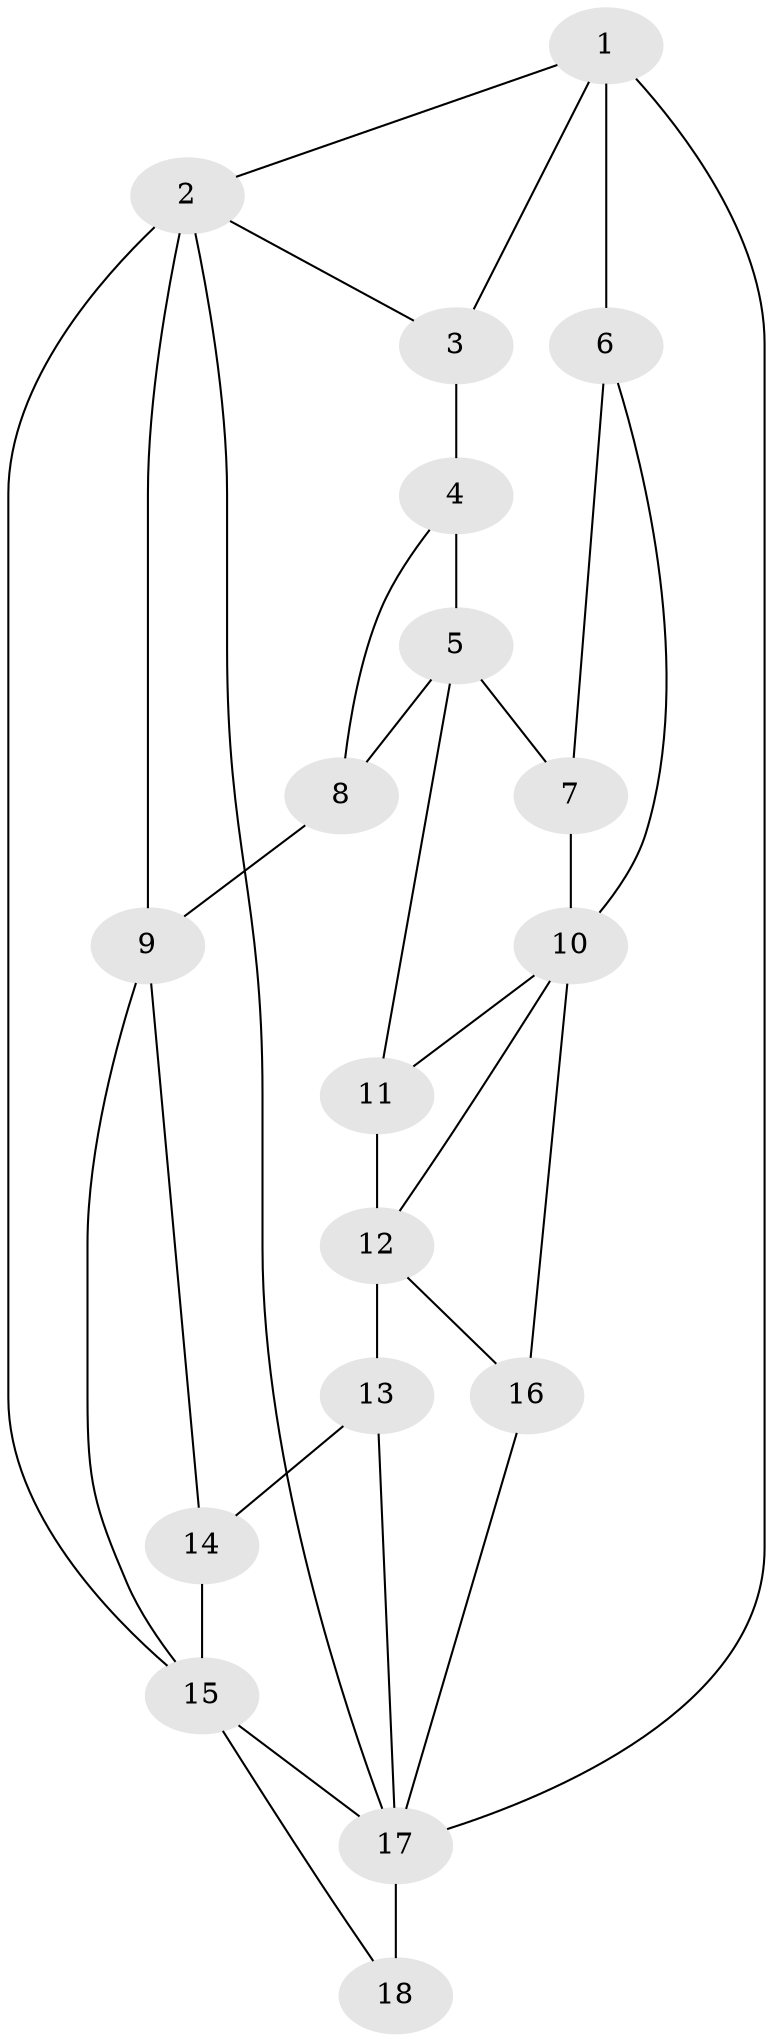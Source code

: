 // original degree distribution, {3: 0.03389830508474576, 6: 0.1864406779661017, 5: 0.5423728813559322, 4: 0.23728813559322035}
// Generated by graph-tools (version 1.1) at 2025/54/03/04/25 22:54:42]
// undirected, 18 vertices, 33 edges
graph export_dot {
  node [color=gray90,style=filled];
  1;
  2;
  3;
  4;
  5;
  6;
  7;
  8;
  9;
  10;
  11;
  12;
  13;
  14;
  15;
  16;
  17;
  18;
  1 -- 2 [weight=1.0];
  1 -- 3 [weight=1.0];
  1 -- 6 [weight=2.0];
  1 -- 17 [weight=1.0];
  2 -- 3 [weight=1.0];
  2 -- 9 [weight=2.0];
  2 -- 15 [weight=1.0];
  2 -- 17 [weight=1.0];
  3 -- 4 [weight=2.0];
  4 -- 5 [weight=3.0];
  4 -- 8 [weight=1.0];
  5 -- 7 [weight=1.0];
  5 -- 8 [weight=1.0];
  5 -- 11 [weight=1.0];
  6 -- 7 [weight=1.0];
  6 -- 10 [weight=1.0];
  7 -- 10 [weight=1.0];
  8 -- 9 [weight=2.0];
  9 -- 14 [weight=1.0];
  9 -- 15 [weight=1.0];
  10 -- 11 [weight=1.0];
  10 -- 12 [weight=1.0];
  10 -- 16 [weight=2.0];
  11 -- 12 [weight=2.0];
  12 -- 13 [weight=2.0];
  12 -- 16 [weight=1.0];
  13 -- 14 [weight=1.0];
  13 -- 17 [weight=1.0];
  14 -- 15 [weight=2.0];
  15 -- 17 [weight=1.0];
  15 -- 18 [weight=1.0];
  16 -- 17 [weight=2.0];
  17 -- 18 [weight=3.0];
}
